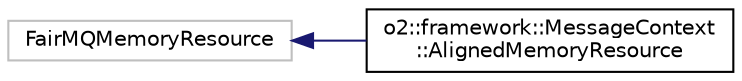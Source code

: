 digraph "Graphical Class Hierarchy"
{
 // INTERACTIVE_SVG=YES
  bgcolor="transparent";
  edge [fontname="Helvetica",fontsize="10",labelfontname="Helvetica",labelfontsize="10"];
  node [fontname="Helvetica",fontsize="10",shape=record];
  rankdir="LR";
  Node1656 [label="FairMQMemoryResource",height=0.2,width=0.4,color="grey75"];
  Node1656 -> Node0 [dir="back",color="midnightblue",fontsize="10",style="solid",fontname="Helvetica"];
  Node0 [label="o2::framework::MessageContext\l::AlignedMemoryResource",height=0.2,width=0.4,color="black",URL="$d6/d09/classo2_1_1framework_1_1MessageContext_1_1AlignedMemoryResource.html"];
}
